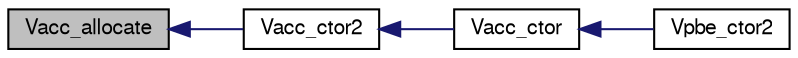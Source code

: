 digraph "Vacc_allocate"
{
  edge [fontname="FreeSans",fontsize="10",labelfontname="FreeSans",labelfontsize="10"];
  node [fontname="FreeSans",fontsize="10",shape=record];
  rankdir="LR";
  Node1 [label="Vacc_allocate",height=0.2,width=0.4,color="black", fillcolor="grey75", style="filled" fontcolor="black"];
  Node1 -> Node2 [dir="back",color="midnightblue",fontsize="10",style="solid",fontname="FreeSans"];
  Node2 [label="Vacc_ctor2",height=0.2,width=0.4,color="black", fillcolor="white", style="filled",URL="$group___vacc.html#ga04c21186f33179193e153b82d9c1daf8",tooltip="FORTRAN stub to construct the accessibility object."];
  Node2 -> Node3 [dir="back",color="midnightblue",fontsize="10",style="solid",fontname="FreeSans"];
  Node3 [label="Vacc_ctor",height=0.2,width=0.4,color="black", fillcolor="white", style="filled",URL="$group___vacc.html#ga6d35703fb022ab73c33627667262f16f",tooltip="Construct the accessibility object."];
  Node3 -> Node4 [dir="back",color="midnightblue",fontsize="10",style="solid",fontname="FreeSans"];
  Node4 [label="Vpbe_ctor2",height=0.2,width=0.4,color="black", fillcolor="white", style="filled",URL="$group___vpbe.html#gacaf51947bfe10a206974dc3fd4c29e46",tooltip="FORTRAN stub to construct Vpbe objct."];
}
